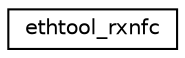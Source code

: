 digraph G
{
  edge [fontname="Helvetica",fontsize="10",labelfontname="Helvetica",labelfontsize="10"];
  node [fontname="Helvetica",fontsize="10",shape=record];
  rankdir="LR";
  Node1 [label="ethtool_rxnfc",height=0.2,width=0.4,color="black", fillcolor="white", style="filled",URL="$structethtool__rxnfc.html"];
}
